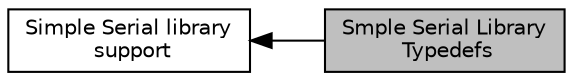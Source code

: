digraph "Smple Serial Library Typedefs"
{
  edge [fontname="Helvetica",fontsize="10",labelfontname="Helvetica",labelfontsize="10"];
  node [fontname="Helvetica",fontsize="10",shape=record];
  rankdir=LR;
  Node1 [label="Simple Serial library\l support",height=0.2,width=0.4,color="black", fillcolor="white", style="filled",URL="$group__cssl__lib.html"];
  Node0 [label="Smple Serial Library\l Typedefs",height=0.2,width=0.4,color="black", fillcolor="grey75", style="filled", fontcolor="black"];
  Node1->Node0 [shape=plaintext, dir="back", style="solid"];
}
